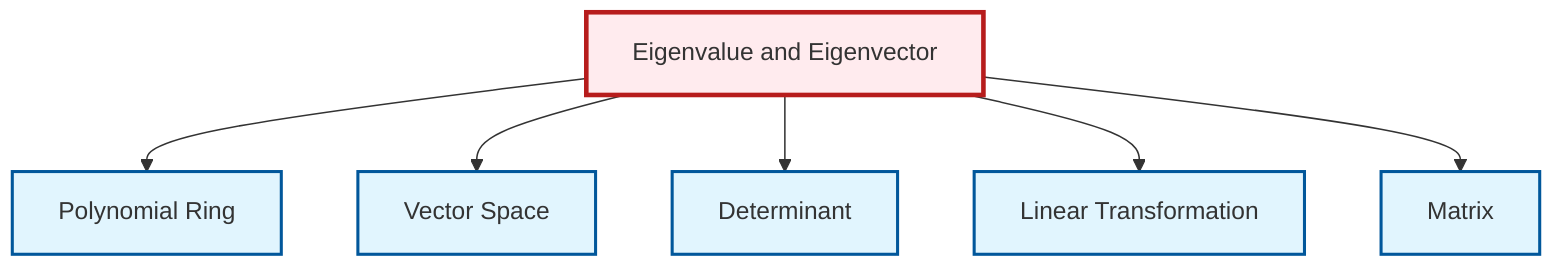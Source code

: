 graph TD
    classDef definition fill:#e1f5fe,stroke:#01579b,stroke-width:2px
    classDef theorem fill:#f3e5f5,stroke:#4a148c,stroke-width:2px
    classDef axiom fill:#fff3e0,stroke:#e65100,stroke-width:2px
    classDef example fill:#e8f5e9,stroke:#1b5e20,stroke-width:2px
    classDef current fill:#ffebee,stroke:#b71c1c,stroke-width:3px
    def-determinant["Determinant"]:::definition
    def-eigenvalue-eigenvector["Eigenvalue and Eigenvector"]:::definition
    def-matrix["Matrix"]:::definition
    def-linear-transformation["Linear Transformation"]:::definition
    def-vector-space["Vector Space"]:::definition
    def-polynomial-ring["Polynomial Ring"]:::definition
    def-eigenvalue-eigenvector --> def-polynomial-ring
    def-eigenvalue-eigenvector --> def-vector-space
    def-eigenvalue-eigenvector --> def-determinant
    def-eigenvalue-eigenvector --> def-linear-transformation
    def-eigenvalue-eigenvector --> def-matrix
    class def-eigenvalue-eigenvector current